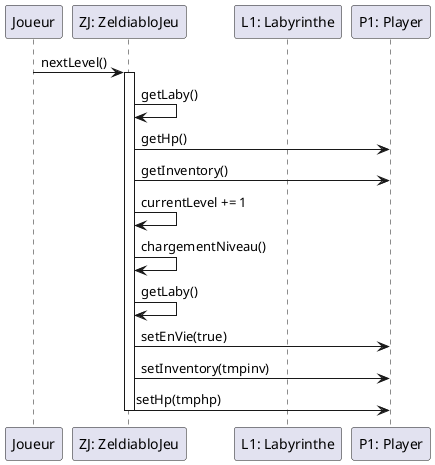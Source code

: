 @startuml
participant Joueur
participant "ZJ: ZeldiabloJeu" as Jeu
participant "L1: Labyrinthe" as Laby
participant "P1: Player" as Player

Joueur -> Jeu : nextLevel()
activate Jeu
Jeu -> Jeu : getLaby()
Jeu -> Player : getHp()
Jeu -> Player : getInventory()
Jeu -> Jeu : currentLevel += 1
Jeu -> Jeu : chargementNiveau()
Jeu -> Jeu : getLaby()
Jeu -> Player : setEnVie(true)
Jeu -> Player : setInventory(tmpinv)
Jeu -> Player : setHp(tmphp)
deactivate Jeu
@enduml